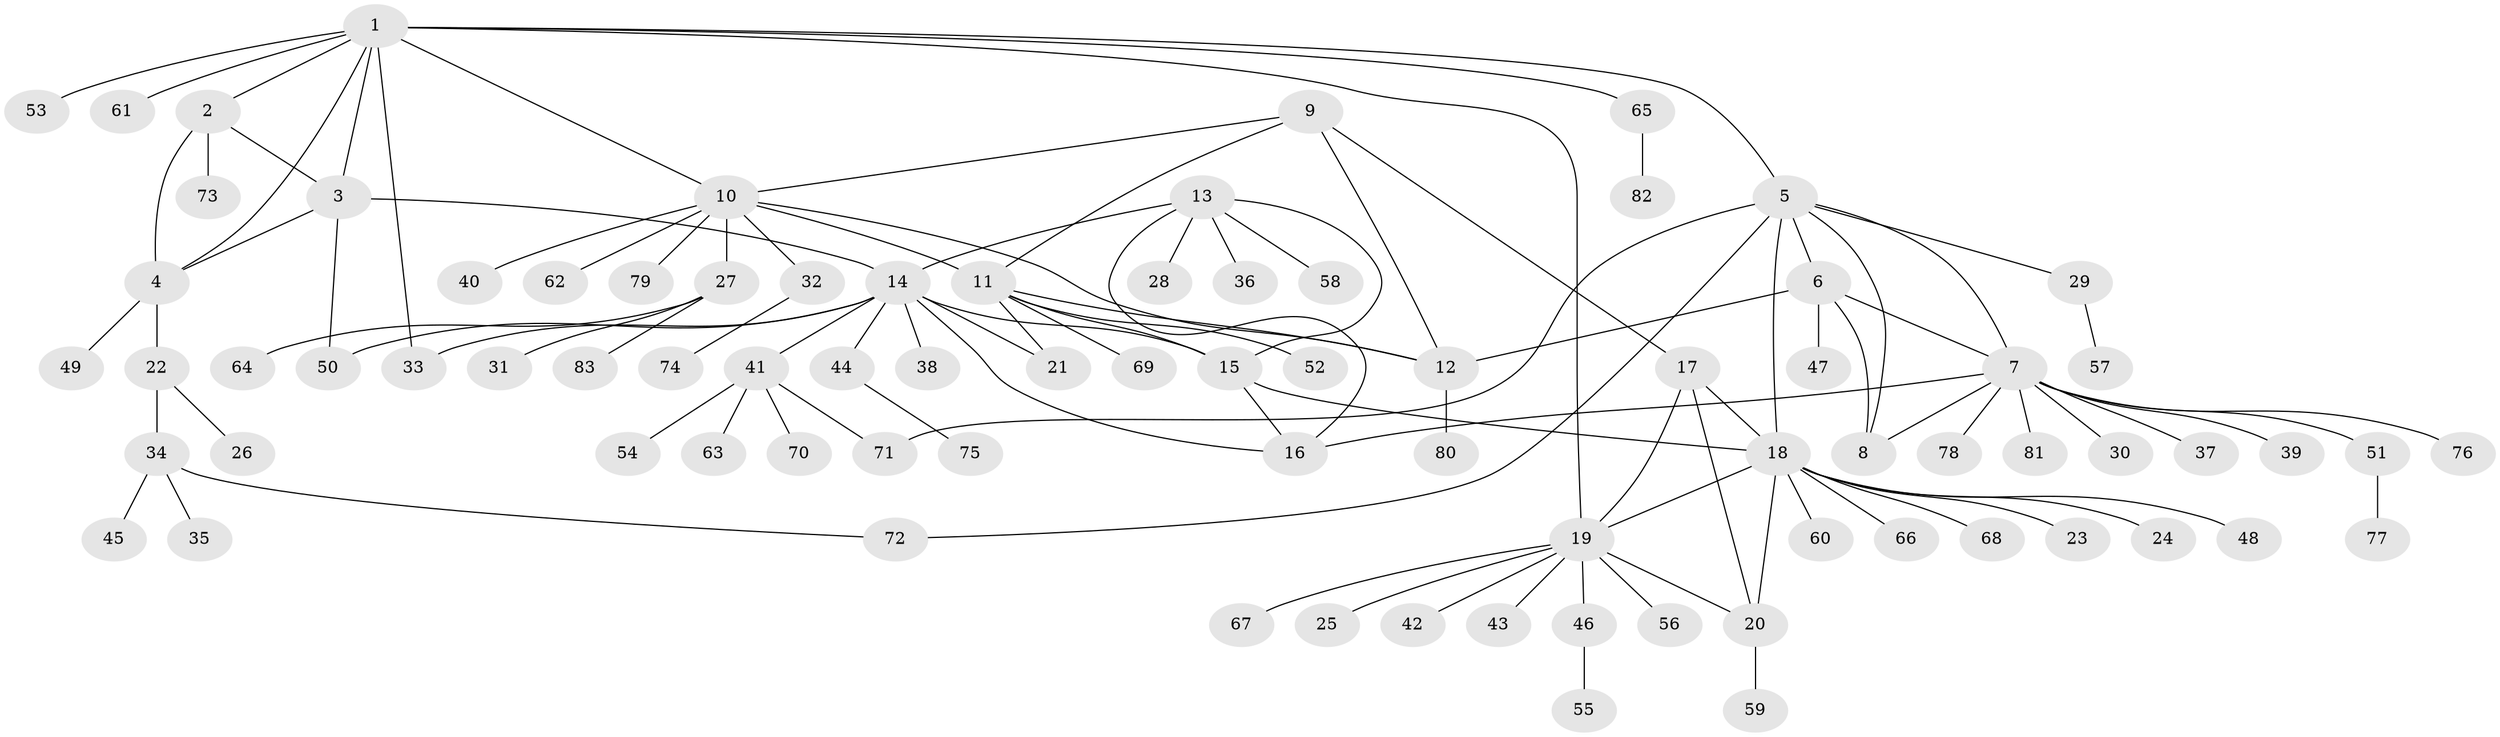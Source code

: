 // Generated by graph-tools (version 1.1) at 2025/50/03/09/25 03:50:32]
// undirected, 83 vertices, 108 edges
graph export_dot {
graph [start="1"]
  node [color=gray90,style=filled];
  1;
  2;
  3;
  4;
  5;
  6;
  7;
  8;
  9;
  10;
  11;
  12;
  13;
  14;
  15;
  16;
  17;
  18;
  19;
  20;
  21;
  22;
  23;
  24;
  25;
  26;
  27;
  28;
  29;
  30;
  31;
  32;
  33;
  34;
  35;
  36;
  37;
  38;
  39;
  40;
  41;
  42;
  43;
  44;
  45;
  46;
  47;
  48;
  49;
  50;
  51;
  52;
  53;
  54;
  55;
  56;
  57;
  58;
  59;
  60;
  61;
  62;
  63;
  64;
  65;
  66;
  67;
  68;
  69;
  70;
  71;
  72;
  73;
  74;
  75;
  76;
  77;
  78;
  79;
  80;
  81;
  82;
  83;
  1 -- 2;
  1 -- 3;
  1 -- 4;
  1 -- 5;
  1 -- 10;
  1 -- 19;
  1 -- 33;
  1 -- 53;
  1 -- 61;
  1 -- 65;
  2 -- 3;
  2 -- 4;
  2 -- 73;
  3 -- 4;
  3 -- 14;
  3 -- 50;
  4 -- 22;
  4 -- 49;
  5 -- 6;
  5 -- 7;
  5 -- 8;
  5 -- 18;
  5 -- 29;
  5 -- 71;
  5 -- 72;
  6 -- 7;
  6 -- 8;
  6 -- 12;
  6 -- 47;
  7 -- 8;
  7 -- 16;
  7 -- 30;
  7 -- 37;
  7 -- 39;
  7 -- 51;
  7 -- 76;
  7 -- 78;
  7 -- 81;
  9 -- 10;
  9 -- 11;
  9 -- 12;
  9 -- 17;
  10 -- 11;
  10 -- 12;
  10 -- 27;
  10 -- 32;
  10 -- 40;
  10 -- 62;
  10 -- 79;
  11 -- 12;
  11 -- 15;
  11 -- 21;
  11 -- 52;
  11 -- 69;
  12 -- 80;
  13 -- 14;
  13 -- 15;
  13 -- 16;
  13 -- 28;
  13 -- 36;
  13 -- 58;
  14 -- 15;
  14 -- 16;
  14 -- 21;
  14 -- 33;
  14 -- 38;
  14 -- 41;
  14 -- 44;
  14 -- 50;
  15 -- 16;
  15 -- 18;
  17 -- 18;
  17 -- 19;
  17 -- 20;
  18 -- 19;
  18 -- 20;
  18 -- 23;
  18 -- 24;
  18 -- 48;
  18 -- 60;
  18 -- 66;
  18 -- 68;
  19 -- 20;
  19 -- 25;
  19 -- 42;
  19 -- 43;
  19 -- 46;
  19 -- 56;
  19 -- 67;
  20 -- 59;
  22 -- 26;
  22 -- 34;
  27 -- 31;
  27 -- 64;
  27 -- 83;
  29 -- 57;
  32 -- 74;
  34 -- 35;
  34 -- 45;
  34 -- 72;
  41 -- 54;
  41 -- 63;
  41 -- 70;
  41 -- 71;
  44 -- 75;
  46 -- 55;
  51 -- 77;
  65 -- 82;
}
